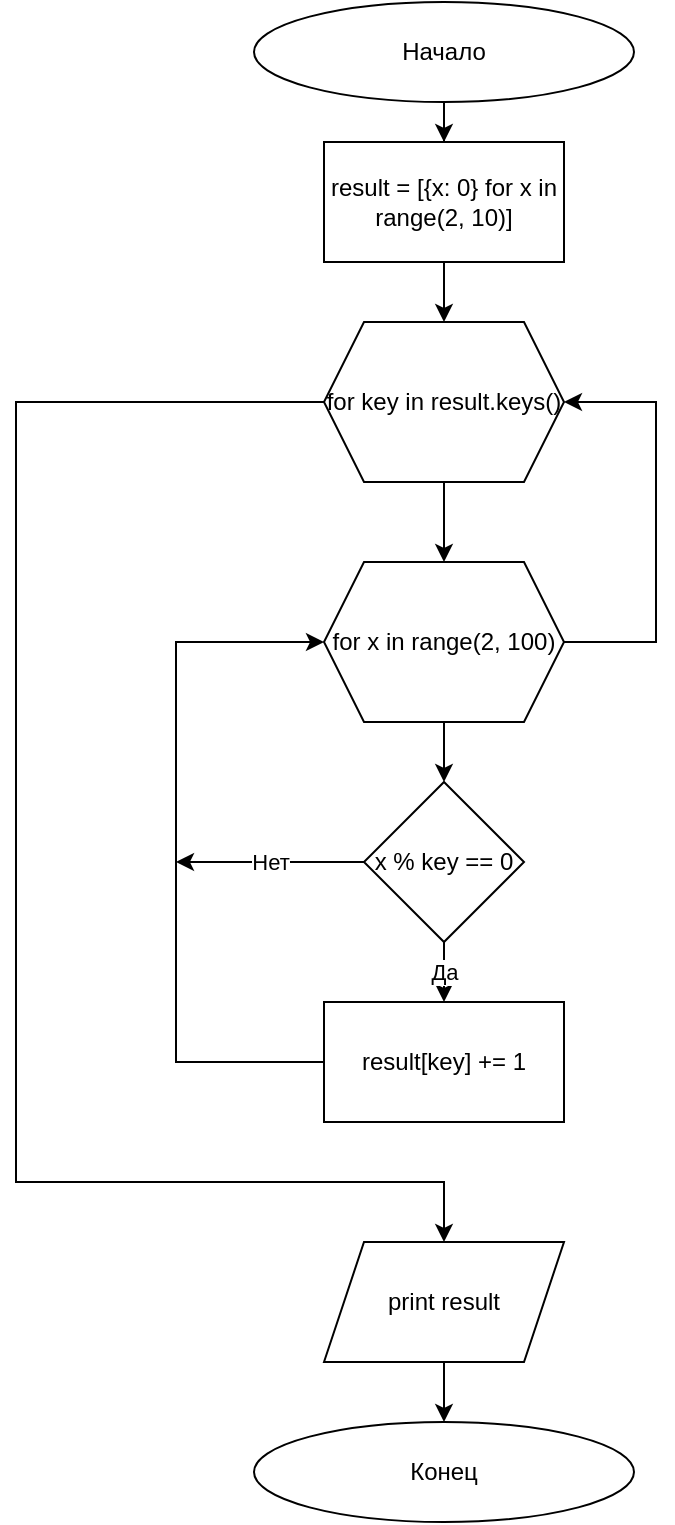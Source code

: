 <mxfile version="16.0.2" type="device" pages="5"><diagram id="C5RBs43oDa-KdzZeNtuy" name="ex1"><mxGraphModel dx="1102" dy="1025" grid="1" gridSize="10" guides="1" tooltips="1" connect="1" arrows="1" fold="1" page="1" pageScale="1" pageWidth="827" pageHeight="1169" math="0" shadow="0"><root><mxCell id="WIyWlLk6GJQsqaUBKTNV-0"/><mxCell id="WIyWlLk6GJQsqaUBKTNV-1" parent="WIyWlLk6GJQsqaUBKTNV-0"/><mxCell id="pavYTsQSzDYuwSajqgEe-10" value="" style="edgeStyle=orthogonalEdgeStyle;rounded=0;orthogonalLoop=1;jettySize=auto;html=1;" edge="1" parent="WIyWlLk6GJQsqaUBKTNV-1" source="pavYTsQSzDYuwSajqgEe-0" target="pavYTsQSzDYuwSajqgEe-9"><mxGeometry relative="1" as="geometry"/></mxCell><mxCell id="pavYTsQSzDYuwSajqgEe-0" value="Начало" style="ellipse;whiteSpace=wrap;html=1;" vertex="1" parent="WIyWlLk6GJQsqaUBKTNV-1"><mxGeometry x="319" y="70" width="190" height="50" as="geometry"/></mxCell><mxCell id="pavYTsQSzDYuwSajqgEe-12" style="edgeStyle=orthogonalEdgeStyle;rounded=0;orthogonalLoop=1;jettySize=auto;html=1;entryX=0.5;entryY=0;entryDx=0;entryDy=0;" edge="1" parent="WIyWlLk6GJQsqaUBKTNV-1" source="pavYTsQSzDYuwSajqgEe-3" target="pavYTsQSzDYuwSajqgEe-5"><mxGeometry relative="1" as="geometry"/></mxCell><mxCell id="pavYTsQSzDYuwSajqgEe-22" style="edgeStyle=orthogonalEdgeStyle;rounded=0;orthogonalLoop=1;jettySize=auto;html=1;entryX=0.5;entryY=0;entryDx=0;entryDy=0;exitX=0;exitY=0.5;exitDx=0;exitDy=0;" edge="1" parent="WIyWlLk6GJQsqaUBKTNV-1" source="pavYTsQSzDYuwSajqgEe-3" target="DQJHq9xS9UCf7ncoOkhe-0"><mxGeometry relative="1" as="geometry"><mxPoint x="414" y="770" as="targetPoint"/><Array as="points"><mxPoint x="200" y="270"/><mxPoint x="200" y="660"/><mxPoint x="414" y="660"/></Array></mxGeometry></mxCell><mxCell id="pavYTsQSzDYuwSajqgEe-3" value="for key in result.keys()" style="shape=hexagon;perimeter=hexagonPerimeter2;whiteSpace=wrap;html=1;fixedSize=1;" vertex="1" parent="WIyWlLk6GJQsqaUBKTNV-1"><mxGeometry x="354" y="230" width="120" height="80" as="geometry"/></mxCell><mxCell id="pavYTsQSzDYuwSajqgEe-16" value="" style="edgeStyle=orthogonalEdgeStyle;rounded=0;orthogonalLoop=1;jettySize=auto;html=1;" edge="1" parent="WIyWlLk6GJQsqaUBKTNV-1" source="pavYTsQSzDYuwSajqgEe-5" target="pavYTsQSzDYuwSajqgEe-13"><mxGeometry relative="1" as="geometry"/></mxCell><mxCell id="pavYTsQSzDYuwSajqgEe-24" style="edgeStyle=orthogonalEdgeStyle;rounded=0;orthogonalLoop=1;jettySize=auto;html=1;entryX=1;entryY=0.5;entryDx=0;entryDy=0;exitX=1;exitY=0.5;exitDx=0;exitDy=0;" edge="1" parent="WIyWlLk6GJQsqaUBKTNV-1" source="pavYTsQSzDYuwSajqgEe-5" target="pavYTsQSzDYuwSajqgEe-3"><mxGeometry relative="1" as="geometry"><Array as="points"><mxPoint x="520" y="390"/><mxPoint x="520" y="270"/></Array></mxGeometry></mxCell><mxCell id="pavYTsQSzDYuwSajqgEe-5" value="&lt;span&gt;for x in range(2, 100)&lt;/span&gt;" style="shape=hexagon;perimeter=hexagonPerimeter2;whiteSpace=wrap;html=1;fixedSize=1;" vertex="1" parent="WIyWlLk6GJQsqaUBKTNV-1"><mxGeometry x="354" y="350" width="120" height="80" as="geometry"/></mxCell><mxCell id="pavYTsQSzDYuwSajqgEe-11" style="edgeStyle=orthogonalEdgeStyle;rounded=0;orthogonalLoop=1;jettySize=auto;html=1;entryX=0.5;entryY=0;entryDx=0;entryDy=0;" edge="1" parent="WIyWlLk6GJQsqaUBKTNV-1" source="pavYTsQSzDYuwSajqgEe-9" target="pavYTsQSzDYuwSajqgEe-3"><mxGeometry relative="1" as="geometry"/></mxCell><mxCell id="pavYTsQSzDYuwSajqgEe-9" value="result = [{x: 0} for x in range(2, 10)]" style="whiteSpace=wrap;html=1;" vertex="1" parent="WIyWlLk6GJQsqaUBKTNV-1"><mxGeometry x="354" y="140" width="120" height="60" as="geometry"/></mxCell><mxCell id="pavYTsQSzDYuwSajqgEe-19" value="Да" style="edgeStyle=orthogonalEdgeStyle;rounded=0;orthogonalLoop=1;jettySize=auto;html=1;exitX=0.5;exitY=1;exitDx=0;exitDy=0;entryX=0.5;entryY=0;entryDx=0;entryDy=0;" edge="1" parent="WIyWlLk6GJQsqaUBKTNV-1" source="pavYTsQSzDYuwSajqgEe-13" target="pavYTsQSzDYuwSajqgEe-14"><mxGeometry relative="1" as="geometry"/></mxCell><mxCell id="pavYTsQSzDYuwSajqgEe-20" value="Нет" style="edgeStyle=orthogonalEdgeStyle;rounded=0;orthogonalLoop=1;jettySize=auto;html=1;" edge="1" parent="WIyWlLk6GJQsqaUBKTNV-1" source="pavYTsQSzDYuwSajqgEe-13"><mxGeometry relative="1" as="geometry"><mxPoint x="280" y="500" as="targetPoint"/></mxGeometry></mxCell><mxCell id="pavYTsQSzDYuwSajqgEe-13" value="x % key == 0" style="rhombus;whiteSpace=wrap;html=1;" vertex="1" parent="WIyWlLk6GJQsqaUBKTNV-1"><mxGeometry x="374" y="460" width="80" height="80" as="geometry"/></mxCell><mxCell id="pavYTsQSzDYuwSajqgEe-17" style="edgeStyle=orthogonalEdgeStyle;rounded=0;orthogonalLoop=1;jettySize=auto;html=1;entryX=0;entryY=0.5;entryDx=0;entryDy=0;" edge="1" parent="WIyWlLk6GJQsqaUBKTNV-1" source="pavYTsQSzDYuwSajqgEe-14" target="pavYTsQSzDYuwSajqgEe-5"><mxGeometry relative="1" as="geometry"><Array as="points"><mxPoint x="280" y="600"/><mxPoint x="280" y="390"/></Array></mxGeometry></mxCell><mxCell id="pavYTsQSzDYuwSajqgEe-14" value="result[key] += 1" style="whiteSpace=wrap;html=1;" vertex="1" parent="WIyWlLk6GJQsqaUBKTNV-1"><mxGeometry x="354" y="570" width="120" height="60" as="geometry"/></mxCell><mxCell id="DQJHq9xS9UCf7ncoOkhe-2" style="edgeStyle=orthogonalEdgeStyle;rounded=0;orthogonalLoop=1;jettySize=auto;html=1;entryX=0.5;entryY=0;entryDx=0;entryDy=0;" edge="1" parent="WIyWlLk6GJQsqaUBKTNV-1" source="DQJHq9xS9UCf7ncoOkhe-0" target="DQJHq9xS9UCf7ncoOkhe-1"><mxGeometry relative="1" as="geometry"/></mxCell><mxCell id="DQJHq9xS9UCf7ncoOkhe-0" value="print result" style="shape=parallelogram;perimeter=parallelogramPerimeter;whiteSpace=wrap;html=1;fixedSize=1;" vertex="1" parent="WIyWlLk6GJQsqaUBKTNV-1"><mxGeometry x="354" y="690" width="120" height="60" as="geometry"/></mxCell><mxCell id="DQJHq9xS9UCf7ncoOkhe-1" value="Конец" style="ellipse;whiteSpace=wrap;html=1;" vertex="1" parent="WIyWlLk6GJQsqaUBKTNV-1"><mxGeometry x="319" y="780" width="190" height="50" as="geometry"/></mxCell></root></mxGraphModel></diagram><diagram id="4p24znp3E9xrqsS83ZW6" name="ex2"><mxGraphModel dx="1102" dy="1025" grid="1" gridSize="10" guides="1" tooltips="1" connect="1" arrows="1" fold="1" page="1" pageScale="1" pageWidth="827" pageHeight="1169" math="0" shadow="0"><root><mxCell id="m8YMi98_JO2nMlbqYH8u-0"/><mxCell id="m8YMi98_JO2nMlbqYH8u-1" parent="m8YMi98_JO2nMlbqYH8u-0"/><mxCell id="-2kkboI6xtbyIbjSa5VP-2" style="edgeStyle=orthogonalEdgeStyle;rounded=0;orthogonalLoop=1;jettySize=auto;html=1;" edge="1" parent="m8YMi98_JO2nMlbqYH8u-1" source="-2kkboI6xtbyIbjSa5VP-0" target="-2kkboI6xtbyIbjSa5VP-1"><mxGeometry relative="1" as="geometry"/></mxCell><mxCell id="-2kkboI6xtbyIbjSa5VP-0" value="Начало" style="ellipse;whiteSpace=wrap;html=1;" vertex="1" parent="m8YMi98_JO2nMlbqYH8u-1"><mxGeometry x="319" y="70" width="190" height="50" as="geometry"/></mxCell><mxCell id="-2kkboI6xtbyIbjSa5VP-4" value="" style="edgeStyle=orthogonalEdgeStyle;rounded=0;orthogonalLoop=1;jettySize=auto;html=1;" edge="1" parent="m8YMi98_JO2nMlbqYH8u-1" source="-2kkboI6xtbyIbjSa5VP-1" target="-2kkboI6xtbyIbjSa5VP-3"><mxGeometry relative="1" as="geometry"/></mxCell><mxCell id="-2kkboI6xtbyIbjSa5VP-1" value="arr1 = [randint(1, 100) for _ in range(20)]" style="rounded=0;whiteSpace=wrap;html=1;" vertex="1" parent="m8YMi98_JO2nMlbqYH8u-1"><mxGeometry x="354" y="150" width="120" height="60" as="geometry"/></mxCell><mxCell id="-2kkboI6xtbyIbjSa5VP-6" value="" style="edgeStyle=orthogonalEdgeStyle;rounded=0;orthogonalLoop=1;jettySize=auto;html=1;" edge="1" parent="m8YMi98_JO2nMlbqYH8u-1" source="-2kkboI6xtbyIbjSa5VP-3" target="-2kkboI6xtbyIbjSa5VP-5"><mxGeometry relative="1" as="geometry"/></mxCell><mxCell id="-2kkboI6xtbyIbjSa5VP-3" value="arr2 = [i for i in range(len(arr1)) if arr1[i] % 2 == 0]" style="rounded=0;whiteSpace=wrap;html=1;" vertex="1" parent="m8YMi98_JO2nMlbqYH8u-1"><mxGeometry x="354" y="240" width="120" height="60" as="geometry"/></mxCell><mxCell id="-2kkboI6xtbyIbjSa5VP-8" style="edgeStyle=orthogonalEdgeStyle;rounded=0;orthogonalLoop=1;jettySize=auto;html=1;entryX=0.5;entryY=0;entryDx=0;entryDy=0;" edge="1" parent="m8YMi98_JO2nMlbqYH8u-1" source="-2kkboI6xtbyIbjSa5VP-5" target="-2kkboI6xtbyIbjSa5VP-7"><mxGeometry relative="1" as="geometry"/></mxCell><mxCell id="-2kkboI6xtbyIbjSa5VP-5" value="print(arr2)" style="shape=parallelogram;perimeter=parallelogramPerimeter;whiteSpace=wrap;html=1;fixedSize=1;rounded=0;" vertex="1" parent="m8YMi98_JO2nMlbqYH8u-1"><mxGeometry x="354" y="330" width="120" height="60" as="geometry"/></mxCell><mxCell id="-2kkboI6xtbyIbjSa5VP-7" value="Конец" style="ellipse;whiteSpace=wrap;html=1;" vertex="1" parent="m8YMi98_JO2nMlbqYH8u-1"><mxGeometry x="319" y="420" width="190" height="50" as="geometry"/></mxCell></root></mxGraphModel></diagram><diagram id="NCq0rsKLec7sR8Gpsrra" name="ex3"><mxGraphModel dx="1102" dy="1025" grid="1" gridSize="10" guides="1" tooltips="1" connect="1" arrows="1" fold="1" page="1" pageScale="1" pageWidth="827" pageHeight="1169" math="0" shadow="0"><root><mxCell id="XKIoz787G3zN3XigWRXr-0"/><mxCell id="XKIoz787G3zN3XigWRXr-1" parent="XKIoz787G3zN3XigWRXr-0"/><mxCell id="6GOBHE4asXn5GNWjeZU1-1" value="" style="edgeStyle=orthogonalEdgeStyle;rounded=0;orthogonalLoop=1;jettySize=auto;html=1;" edge="1" parent="XKIoz787G3zN3XigWRXr-1" source="XKIoz787G3zN3XigWRXr-2" target="6GOBHE4asXn5GNWjeZU1-0"><mxGeometry relative="1" as="geometry"/></mxCell><mxCell id="XKIoz787G3zN3XigWRXr-2" value="Начало" style="ellipse;whiteSpace=wrap;html=1;" vertex="1" parent="XKIoz787G3zN3XigWRXr-1"><mxGeometry x="319" y="40" width="190" height="50" as="geometry"/></mxCell><mxCell id="6GOBHE4asXn5GNWjeZU1-3" style="edgeStyle=orthogonalEdgeStyle;rounded=0;orthogonalLoop=1;jettySize=auto;html=1;entryX=0.5;entryY=0;entryDx=0;entryDy=0;" edge="1" parent="XKIoz787G3zN3XigWRXr-1" source="6GOBHE4asXn5GNWjeZU1-0" target="6GOBHE4asXn5GNWjeZU1-2"><mxGeometry relative="1" as="geometry"/></mxCell><mxCell id="6GOBHE4asXn5GNWjeZU1-0" value="arr = [randint(1, 20) for _ in range(10)]" style="rounded=0;whiteSpace=wrap;html=1;" vertex="1" parent="XKIoz787G3zN3XigWRXr-1"><mxGeometry x="354" y="120" width="120" height="60" as="geometry"/></mxCell><mxCell id="6GOBHE4asXn5GNWjeZU1-6" style="edgeStyle=orthogonalEdgeStyle;rounded=0;orthogonalLoop=1;jettySize=auto;html=1;entryX=0.5;entryY=0;entryDx=0;entryDy=0;" edge="1" parent="XKIoz787G3zN3XigWRXr-1" source="6GOBHE4asXn5GNWjeZU1-2" target="6GOBHE4asXn5GNWjeZU1-7"><mxGeometry relative="1" as="geometry"><mxPoint x="414" y="310" as="targetPoint"/></mxGeometry></mxCell><mxCell id="6GOBHE4asXn5GNWjeZU1-2" value="print(arr)" style="shape=parallelogram;perimeter=parallelogramPerimeter;whiteSpace=wrap;html=1;fixedSize=1;" vertex="1" parent="XKIoz787G3zN3XigWRXr-1"><mxGeometry x="354" y="210" width="120" height="60" as="geometry"/></mxCell><mxCell id="6GOBHE4asXn5GNWjeZU1-9" value="" style="edgeStyle=orthogonalEdgeStyle;rounded=0;orthogonalLoop=1;jettySize=auto;html=1;" edge="1" parent="XKIoz787G3zN3XigWRXr-1" source="6GOBHE4asXn5GNWjeZU1-7" target="6GOBHE4asXn5GNWjeZU1-8"><mxGeometry relative="1" as="geometry"/></mxCell><mxCell id="6GOBHE4asXn5GNWjeZU1-7" value="min = 9999&lt;br&gt;max = 0" style="rounded=0;whiteSpace=wrap;html=1;" vertex="1" parent="XKIoz787G3zN3XigWRXr-1"><mxGeometry x="354" y="300" width="120" height="60" as="geometry"/></mxCell><mxCell id="6GOBHE4asXn5GNWjeZU1-13" value="" style="edgeStyle=orthogonalEdgeStyle;rounded=0;orthogonalLoop=1;jettySize=auto;html=1;" edge="1" parent="XKIoz787G3zN3XigWRXr-1" source="6GOBHE4asXn5GNWjeZU1-8" target="6GOBHE4asXn5GNWjeZU1-12"><mxGeometry relative="1" as="geometry"/></mxCell><mxCell id="6GOBHE4asXn5GNWjeZU1-24" value="" style="edgeStyle=orthogonalEdgeStyle;rounded=0;orthogonalLoop=1;jettySize=auto;html=1;" edge="1" parent="XKIoz787G3zN3XigWRXr-1" source="6GOBHE4asXn5GNWjeZU1-8" target="6GOBHE4asXn5GNWjeZU1-23"><mxGeometry relative="1" as="geometry"><Array as="points"><mxPoint x="600" y="430"/><mxPoint x="600" y="760"/><mxPoint x="414" y="760"/></Array></mxGeometry></mxCell><mxCell id="6GOBHE4asXn5GNWjeZU1-8" value="for i, x in enumerate(arr)" style="shape=hexagon;perimeter=hexagonPerimeter2;whiteSpace=wrap;html=1;fixedSize=1;rounded=0;" vertex="1" parent="XKIoz787G3zN3XigWRXr-1"><mxGeometry x="354" y="390" width="120" height="80" as="geometry"/></mxCell><mxCell id="6GOBHE4asXn5GNWjeZU1-15" value="Да" style="edgeStyle=orthogonalEdgeStyle;rounded=0;orthogonalLoop=1;jettySize=auto;html=1;" edge="1" parent="XKIoz787G3zN3XigWRXr-1" source="6GOBHE4asXn5GNWjeZU1-12" target="6GOBHE4asXn5GNWjeZU1-14"><mxGeometry relative="1" as="geometry"/></mxCell><mxCell id="6GOBHE4asXn5GNWjeZU1-19" value="Нет" style="edgeStyle=orthogonalEdgeStyle;rounded=0;orthogonalLoop=1;jettySize=auto;html=1;entryX=1;entryY=0.5;entryDx=0;entryDy=0;" edge="1" parent="XKIoz787G3zN3XigWRXr-1" source="6GOBHE4asXn5GNWjeZU1-12" target="6GOBHE4asXn5GNWjeZU1-17"><mxGeometry relative="1" as="geometry"/></mxCell><mxCell id="6GOBHE4asXn5GNWjeZU1-12" value="x &amp;lt; min" style="rhombus;whiteSpace=wrap;html=1;rounded=0;" vertex="1" parent="XKIoz787G3zN3XigWRXr-1"><mxGeometry x="374" y="500" width="80" height="80" as="geometry"/></mxCell><mxCell id="6GOBHE4asXn5GNWjeZU1-20" style="edgeStyle=orthogonalEdgeStyle;rounded=0;orthogonalLoop=1;jettySize=auto;html=1;entryX=0;entryY=0.5;entryDx=0;entryDy=0;" edge="1" parent="XKIoz787G3zN3XigWRXr-1" source="6GOBHE4asXn5GNWjeZU1-14" target="6GOBHE4asXn5GNWjeZU1-8"><mxGeometry relative="1" as="geometry"><Array as="points"><mxPoint x="414" y="720"/><mxPoint x="160" y="720"/><mxPoint x="160" y="430"/></Array></mxGeometry></mxCell><mxCell id="6GOBHE4asXn5GNWjeZU1-14" value="min = x&lt;br&gt;min_i = i" style="whiteSpace=wrap;html=1;rounded=0;" vertex="1" parent="XKIoz787G3zN3XigWRXr-1"><mxGeometry x="354" y="610" width="120" height="60" as="geometry"/></mxCell><mxCell id="6GOBHE4asXn5GNWjeZU1-16" value="Да" style="edgeStyle=orthogonalEdgeStyle;rounded=0;orthogonalLoop=1;jettySize=auto;html=1;" edge="1" parent="XKIoz787G3zN3XigWRXr-1" source="6GOBHE4asXn5GNWjeZU1-17" target="6GOBHE4asXn5GNWjeZU1-18"><mxGeometry relative="1" as="geometry"/></mxCell><mxCell id="6GOBHE4asXn5GNWjeZU1-21" value="Нет" style="edgeStyle=orthogonalEdgeStyle;rounded=0;orthogonalLoop=1;jettySize=auto;html=1;" edge="1" parent="XKIoz787G3zN3XigWRXr-1" source="6GOBHE4asXn5GNWjeZU1-17"><mxGeometry relative="1" as="geometry"><mxPoint x="160" y="540" as="targetPoint"/></mxGeometry></mxCell><mxCell id="6GOBHE4asXn5GNWjeZU1-17" value="x &amp;gt; max" style="rhombus;whiteSpace=wrap;html=1;rounded=0;" vertex="1" parent="XKIoz787G3zN3XigWRXr-1"><mxGeometry x="240" y="500" width="80" height="80" as="geometry"/></mxCell><mxCell id="6GOBHE4asXn5GNWjeZU1-22" style="edgeStyle=orthogonalEdgeStyle;rounded=0;orthogonalLoop=1;jettySize=auto;html=1;" edge="1" parent="XKIoz787G3zN3XigWRXr-1" source="6GOBHE4asXn5GNWjeZU1-18"><mxGeometry relative="1" as="geometry"><mxPoint x="160" y="640" as="targetPoint"/></mxGeometry></mxCell><mxCell id="6GOBHE4asXn5GNWjeZU1-18" value="max = x&lt;br&gt;max_i = i" style="whiteSpace=wrap;html=1;rounded=0;" vertex="1" parent="XKIoz787G3zN3XigWRXr-1"><mxGeometry x="220" y="610" width="120" height="60" as="geometry"/></mxCell><mxCell id="6GOBHE4asXn5GNWjeZU1-26" style="edgeStyle=orthogonalEdgeStyle;rounded=0;orthogonalLoop=1;jettySize=auto;html=1;" edge="1" parent="XKIoz787G3zN3XigWRXr-1" source="6GOBHE4asXn5GNWjeZU1-23" target="6GOBHE4asXn5GNWjeZU1-25"><mxGeometry relative="1" as="geometry"/></mxCell><mxCell id="6GOBHE4asXn5GNWjeZU1-23" value="print(arr)" style="shape=parallelogram;perimeter=parallelogramPerimeter;whiteSpace=wrap;html=1;fixedSize=1;rounded=0;" vertex="1" parent="XKIoz787G3zN3XigWRXr-1"><mxGeometry x="354" y="800" width="120" height="60" as="geometry"/></mxCell><mxCell id="6GOBHE4asXn5GNWjeZU1-25" value="Конец" style="ellipse;whiteSpace=wrap;html=1;" vertex="1" parent="XKIoz787G3zN3XigWRXr-1"><mxGeometry x="319" y="920" width="190" height="50" as="geometry"/></mxCell></root></mxGraphModel></diagram><diagram id="h2A79p7WnvDtmi19fOCz" name="ex4"><mxGraphModel dx="1102" dy="1025" grid="1" gridSize="10" guides="1" tooltips="1" connect="1" arrows="1" fold="1" page="1" pageScale="1" pageWidth="827" pageHeight="1169" math="0" shadow="0"><root><mxCell id="XBwiPbEpKaRuLxv5RL7u-0"/><mxCell id="XBwiPbEpKaRuLxv5RL7u-1" parent="XBwiPbEpKaRuLxv5RL7u-0"/><mxCell id="XBwiPbEpKaRuLxv5RL7u-4" value="" style="edgeStyle=orthogonalEdgeStyle;rounded=0;orthogonalLoop=1;jettySize=auto;html=1;entryX=0.5;entryY=0;entryDx=0;entryDy=0;" edge="1" parent="XBwiPbEpKaRuLxv5RL7u-1" source="XBwiPbEpKaRuLxv5RL7u-2" target="PLUoFt_x_KYqSnFaYwuN-0"><mxGeometry relative="1" as="geometry"><mxPoint x="414" y="175" as="targetPoint"/></mxGeometry></mxCell><mxCell id="XBwiPbEpKaRuLxv5RL7u-2" value="Начало" style="ellipse;whiteSpace=wrap;html=1;" vertex="1" parent="XBwiPbEpKaRuLxv5RL7u-1"><mxGeometry x="319" y="50" width="190" height="50" as="geometry"/></mxCell><mxCell id="PLUoFt_x_KYqSnFaYwuN-2" value="" style="edgeStyle=orthogonalEdgeStyle;rounded=0;orthogonalLoop=1;jettySize=auto;html=1;" edge="1" parent="XBwiPbEpKaRuLxv5RL7u-1" source="PLUoFt_x_KYqSnFaYwuN-0" target="PLUoFt_x_KYqSnFaYwuN-1"><mxGeometry relative="1" as="geometry"/></mxCell><mxCell id="PLUoFt_x_KYqSnFaYwuN-0" value="arr = [randint(1, 10) for _ in range(20)]" style="rounded=0;whiteSpace=wrap;html=1;" vertex="1" parent="XBwiPbEpKaRuLxv5RL7u-1"><mxGeometry x="354" y="130" width="120" height="60" as="geometry"/></mxCell><mxCell id="PLUoFt_x_KYqSnFaYwuN-4" value="" style="edgeStyle=orthogonalEdgeStyle;rounded=0;orthogonalLoop=1;jettySize=auto;html=1;" edge="1" parent="XBwiPbEpKaRuLxv5RL7u-1" source="PLUoFt_x_KYqSnFaYwuN-1" target="PLUoFt_x_KYqSnFaYwuN-3"><mxGeometry relative="1" as="geometry"/></mxCell><mxCell id="PLUoFt_x_KYqSnFaYwuN-1" value="result = &lt;br&gt;{x: 0 for x in set(arr)}" style="whiteSpace=wrap;html=1;rounded=0;" vertex="1" parent="XBwiPbEpKaRuLxv5RL7u-1"><mxGeometry x="354" y="220" width="120" height="60" as="geometry"/></mxCell><mxCell id="PLUoFt_x_KYqSnFaYwuN-6" value="" style="edgeStyle=orthogonalEdgeStyle;rounded=0;orthogonalLoop=1;jettySize=auto;html=1;" edge="1" parent="XBwiPbEpKaRuLxv5RL7u-1" source="PLUoFt_x_KYqSnFaYwuN-3" target="PLUoFt_x_KYqSnFaYwuN-5"><mxGeometry relative="1" as="geometry"/></mxCell><mxCell id="PLUoFt_x_KYqSnFaYwuN-10" style="edgeStyle=orthogonalEdgeStyle;rounded=0;orthogonalLoop=1;jettySize=auto;html=1;entryX=0.5;entryY=0;entryDx=0;entryDy=0;" edge="1" parent="XBwiPbEpKaRuLxv5RL7u-1" source="PLUoFt_x_KYqSnFaYwuN-3" target="PLUoFt_x_KYqSnFaYwuN-9"><mxGeometry relative="1" as="geometry"><Array as="points"><mxPoint x="520" y="350"/><mxPoint x="520" y="510"/><mxPoint x="414" y="510"/></Array></mxGeometry></mxCell><mxCell id="PLUoFt_x_KYqSnFaYwuN-3" value="for x in arr" style="shape=hexagon;perimeter=hexagonPerimeter2;whiteSpace=wrap;html=1;fixedSize=1;rounded=0;" vertex="1" parent="XBwiPbEpKaRuLxv5RL7u-1"><mxGeometry x="354" y="310" width="120" height="80" as="geometry"/></mxCell><mxCell id="PLUoFt_x_KYqSnFaYwuN-7" style="edgeStyle=orthogonalEdgeStyle;rounded=0;orthogonalLoop=1;jettySize=auto;html=1;entryX=0;entryY=0.5;entryDx=0;entryDy=0;" edge="1" parent="XBwiPbEpKaRuLxv5RL7u-1" source="PLUoFt_x_KYqSnFaYwuN-5" target="PLUoFt_x_KYqSnFaYwuN-3"><mxGeometry relative="1" as="geometry"><Array as="points"><mxPoint x="310" y="450"/><mxPoint x="310" y="350"/></Array></mxGeometry></mxCell><mxCell id="PLUoFt_x_KYqSnFaYwuN-5" value="result[x] += 1" style="whiteSpace=wrap;html=1;rounded=0;" vertex="1" parent="XBwiPbEpKaRuLxv5RL7u-1"><mxGeometry x="354" y="420" width="120" height="60" as="geometry"/></mxCell><mxCell id="PLUoFt_x_KYqSnFaYwuN-12" value="" style="edgeStyle=orthogonalEdgeStyle;rounded=0;orthogonalLoop=1;jettySize=auto;html=1;" edge="1" parent="XBwiPbEpKaRuLxv5RL7u-1" source="PLUoFt_x_KYqSnFaYwuN-9" target="PLUoFt_x_KYqSnFaYwuN-11"><mxGeometry relative="1" as="geometry"/></mxCell><mxCell id="PLUoFt_x_KYqSnFaYwuN-18" value="" style="edgeStyle=orthogonalEdgeStyle;rounded=0;orthogonalLoop=1;jettySize=auto;html=1;" edge="1" parent="XBwiPbEpKaRuLxv5RL7u-1" source="PLUoFt_x_KYqSnFaYwuN-9" target="PLUoFt_x_KYqSnFaYwuN-17"><mxGeometry relative="1" as="geometry"><Array as="points"><mxPoint x="540" y="570"/><mxPoint x="540" y="870"/></Array></mxGeometry></mxCell><mxCell id="PLUoFt_x_KYqSnFaYwuN-9" value="for key, value in result.items()" style="shape=hexagon;perimeter=hexagonPerimeter2;whiteSpace=wrap;html=1;fixedSize=1;rounded=0;" vertex="1" parent="XBwiPbEpKaRuLxv5RL7u-1"><mxGeometry x="354" y="530" width="120" height="80" as="geometry"/></mxCell><mxCell id="PLUoFt_x_KYqSnFaYwuN-14" value="Да" style="edgeStyle=orthogonalEdgeStyle;rounded=0;orthogonalLoop=1;jettySize=auto;html=1;" edge="1" parent="XBwiPbEpKaRuLxv5RL7u-1" source="PLUoFt_x_KYqSnFaYwuN-11" target="PLUoFt_x_KYqSnFaYwuN-13"><mxGeometry relative="1" as="geometry"/></mxCell><mxCell id="PLUoFt_x_KYqSnFaYwuN-16" value="Нет" style="edgeStyle=orthogonalEdgeStyle;rounded=0;orthogonalLoop=1;jettySize=auto;html=1;" edge="1" parent="XBwiPbEpKaRuLxv5RL7u-1" source="PLUoFt_x_KYqSnFaYwuN-11"><mxGeometry relative="1" as="geometry"><mxPoint x="310" y="670" as="targetPoint"/></mxGeometry></mxCell><mxCell id="PLUoFt_x_KYqSnFaYwuN-11" value="value &amp;gt; max" style="rhombus;whiteSpace=wrap;html=1;rounded=0;" vertex="1" parent="XBwiPbEpKaRuLxv5RL7u-1"><mxGeometry x="374" y="630" width="80" height="80" as="geometry"/></mxCell><mxCell id="PLUoFt_x_KYqSnFaYwuN-15" style="edgeStyle=orthogonalEdgeStyle;rounded=0;orthogonalLoop=1;jettySize=auto;html=1;entryX=0;entryY=0.5;entryDx=0;entryDy=0;exitX=0;exitY=0.5;exitDx=0;exitDy=0;" edge="1" parent="XBwiPbEpKaRuLxv5RL7u-1" source="PLUoFt_x_KYqSnFaYwuN-13" target="PLUoFt_x_KYqSnFaYwuN-9"><mxGeometry relative="1" as="geometry"><Array as="points"><mxPoint x="310" y="780"/><mxPoint x="310" y="570"/></Array></mxGeometry></mxCell><mxCell id="PLUoFt_x_KYqSnFaYwuN-13" value="max_i, max =&lt;br&gt;key, value" style="whiteSpace=wrap;html=1;rounded=0;" vertex="1" parent="XBwiPbEpKaRuLxv5RL7u-1"><mxGeometry x="354" y="750" width="120" height="60" as="geometry"/></mxCell><mxCell id="PLUoFt_x_KYqSnFaYwuN-20" style="edgeStyle=orthogonalEdgeStyle;rounded=0;orthogonalLoop=1;jettySize=auto;html=1;entryX=0.5;entryY=0;entryDx=0;entryDy=0;" edge="1" parent="XBwiPbEpKaRuLxv5RL7u-1" source="PLUoFt_x_KYqSnFaYwuN-17" target="PLUoFt_x_KYqSnFaYwuN-19"><mxGeometry relative="1" as="geometry"/></mxCell><mxCell id="PLUoFt_x_KYqSnFaYwuN-17" value="print(result)&lt;br&gt;print(max)" style="shape=parallelogram;perimeter=parallelogramPerimeter;whiteSpace=wrap;html=1;fixedSize=1;rounded=0;" vertex="1" parent="XBwiPbEpKaRuLxv5RL7u-1"><mxGeometry x="354" y="840" width="120" height="60" as="geometry"/></mxCell><mxCell id="PLUoFt_x_KYqSnFaYwuN-19" value="Конец" style="ellipse;whiteSpace=wrap;html=1;" vertex="1" parent="XBwiPbEpKaRuLxv5RL7u-1"><mxGeometry x="319" y="950" width="190" height="50" as="geometry"/></mxCell></root></mxGraphModel></diagram><diagram id="3ahsspX9ddlJELXByvs4" name="ex8"><mxGraphModel dx="1102" dy="1025" grid="1" gridSize="10" guides="1" tooltips="1" connect="1" arrows="1" fold="1" page="1" pageScale="1" pageWidth="827" pageHeight="1169" math="0" shadow="0"><root><mxCell id="zOdnqYj0PoTBjXFQhSOI-0"/><mxCell id="zOdnqYj0PoTBjXFQhSOI-1" parent="zOdnqYj0PoTBjXFQhSOI-0"/><mxCell id="zOdnqYj0PoTBjXFQhSOI-4" value="" style="edgeStyle=orthogonalEdgeStyle;rounded=0;orthogonalLoop=1;jettySize=auto;html=1;" edge="1" parent="zOdnqYj0PoTBjXFQhSOI-1" source="zOdnqYj0PoTBjXFQhSOI-2" target="zOdnqYj0PoTBjXFQhSOI-3"><mxGeometry relative="1" as="geometry"/></mxCell><mxCell id="zOdnqYj0PoTBjXFQhSOI-2" value="Начало" style="ellipse;whiteSpace=wrap;html=1;" vertex="1" parent="zOdnqYj0PoTBjXFQhSOI-1"><mxGeometry x="319" y="60" width="190" height="50" as="geometry"/></mxCell><mxCell id="zOdnqYj0PoTBjXFQhSOI-6" value="" style="edgeStyle=orthogonalEdgeStyle;rounded=0;orthogonalLoop=1;jettySize=auto;html=1;" edge="1" parent="zOdnqYj0PoTBjXFQhSOI-1" source="zOdnqYj0PoTBjXFQhSOI-3" target="zOdnqYj0PoTBjXFQhSOI-5"><mxGeometry relative="1" as="geometry"/></mxCell><mxCell id="zOdnqYj0PoTBjXFQhSOI-3" value="matrix = []&lt;br&gt;hor_len = 4&lt;br&gt;ver_len = 4" style="whiteSpace=wrap;html=1;" vertex="1" parent="zOdnqYj0PoTBjXFQhSOI-1"><mxGeometry x="354" y="130" width="120" height="60" as="geometry"/></mxCell><mxCell id="zOdnqYj0PoTBjXFQhSOI-8" value="" style="edgeStyle=orthogonalEdgeStyle;rounded=0;orthogonalLoop=1;jettySize=auto;html=1;" edge="1" parent="zOdnqYj0PoTBjXFQhSOI-1" source="zOdnqYj0PoTBjXFQhSOI-5" target="zOdnqYj0PoTBjXFQhSOI-7"><mxGeometry relative="1" as="geometry"/></mxCell><mxCell id="zOdnqYj0PoTBjXFQhSOI-14" value="" style="edgeStyle=orthogonalEdgeStyle;rounded=0;orthogonalLoop=1;jettySize=auto;html=1;" edge="1" parent="zOdnqYj0PoTBjXFQhSOI-1" source="zOdnqYj0PoTBjXFQhSOI-5" target="zOdnqYj0PoTBjXFQhSOI-13"><mxGeometry relative="1" as="geometry"><Array as="points"><mxPoint x="550" y="260"/><mxPoint x="550" y="510"/><mxPoint x="420" y="510"/></Array></mxGeometry></mxCell><mxCell id="zOdnqYj0PoTBjXFQhSOI-5" value="for _ in range(ver_len)" style="shape=hexagon;perimeter=hexagonPerimeter2;whiteSpace=wrap;html=1;fixedSize=1;" vertex="1" parent="zOdnqYj0PoTBjXFQhSOI-1"><mxGeometry x="354" y="220" width="120" height="80" as="geometry"/></mxCell><mxCell id="zOdnqYj0PoTBjXFQhSOI-10" value="" style="edgeStyle=orthogonalEdgeStyle;rounded=0;orthogonalLoop=1;jettySize=auto;html=1;" edge="1" parent="zOdnqYj0PoTBjXFQhSOI-1" source="zOdnqYj0PoTBjXFQhSOI-7" target="zOdnqYj0PoTBjXFQhSOI-9"><mxGeometry relative="1" as="geometry"/></mxCell><mxCell id="zOdnqYj0PoTBjXFQhSOI-7" value="line = [input() for x in range(hor_len)]" style="whiteSpace=wrap;html=1;" vertex="1" parent="zOdnqYj0PoTBjXFQhSOI-1"><mxGeometry x="354" y="330" width="120" height="60" as="geometry"/></mxCell><mxCell id="zOdnqYj0PoTBjXFQhSOI-12" style="edgeStyle=orthogonalEdgeStyle;rounded=0;orthogonalLoop=1;jettySize=auto;html=1;entryX=0;entryY=0.5;entryDx=0;entryDy=0;" edge="1" parent="zOdnqYj0PoTBjXFQhSOI-1" source="zOdnqYj0PoTBjXFQhSOI-9" target="zOdnqYj0PoTBjXFQhSOI-5"><mxGeometry relative="1" as="geometry"><Array as="points"><mxPoint x="280" y="450"/><mxPoint x="280" y="260"/></Array></mxGeometry></mxCell><mxCell id="zOdnqYj0PoTBjXFQhSOI-9" value="matrix_append(line)" style="whiteSpace=wrap;html=1;" vertex="1" parent="zOdnqYj0PoTBjXFQhSOI-1"><mxGeometry x="354" y="420" width="120" height="60" as="geometry"/></mxCell><mxCell id="zOdnqYj0PoTBjXFQhSOI-16" value="" style="edgeStyle=orthogonalEdgeStyle;rounded=0;orthogonalLoop=1;jettySize=auto;html=1;" edge="1" parent="zOdnqYj0PoTBjXFQhSOI-1" source="zOdnqYj0PoTBjXFQhSOI-13" target="zOdnqYj0PoTBjXFQhSOI-15"><mxGeometry relative="1" as="geometry"/></mxCell><mxCell id="zOdnqYj0PoTBjXFQhSOI-13" value="last_line = []" style="whiteSpace=wrap;html=1;" vertex="1" parent="zOdnqYj0PoTBjXFQhSOI-1"><mxGeometry x="360" y="540" width="120" height="60" as="geometry"/></mxCell><mxCell id="zOdnqYj0PoTBjXFQhSOI-18" value="" style="edgeStyle=orthogonalEdgeStyle;rounded=0;orthogonalLoop=1;jettySize=auto;html=1;" edge="1" parent="zOdnqYj0PoTBjXFQhSOI-1" source="zOdnqYj0PoTBjXFQhSOI-15" target="zOdnqYj0PoTBjXFQhSOI-17"><mxGeometry relative="1" as="geometry"/></mxCell><mxCell id="zOdnqYj0PoTBjXFQhSOI-15" value="for col in range(ver_len)" style="shape=hexagon;perimeter=hexagonPerimeter2;whiteSpace=wrap;html=1;fixedSize=1;" vertex="1" parent="zOdnqYj0PoTBjXFQhSOI-1"><mxGeometry x="360" y="630" width="120" height="80" as="geometry"/></mxCell><mxCell id="zOdnqYj0PoTBjXFQhSOI-20" value="" style="edgeStyle=orthogonalEdgeStyle;rounded=0;orthogonalLoop=1;jettySize=auto;html=1;" edge="1" parent="zOdnqYj0PoTBjXFQhSOI-1" source="zOdnqYj0PoTBjXFQhSOI-17" target="zOdnqYj0PoTBjXFQhSOI-19"><mxGeometry relative="1" as="geometry"/></mxCell><mxCell id="zOdnqYj0PoTBjXFQhSOI-17" value="ver_line = &lt;br&gt;[matrix[i][col] &lt;br&gt;for i in range(hor_len)]" style="whiteSpace=wrap;html=1;" vertex="1" parent="zOdnqYj0PoTBjXFQhSOI-1"><mxGeometry x="360" y="740" width="120" height="60" as="geometry"/></mxCell><mxCell id="zOdnqYj0PoTBjXFQhSOI-22" value="" style="edgeStyle=orthogonalEdgeStyle;rounded=0;orthogonalLoop=1;jettySize=auto;html=1;" edge="1" parent="zOdnqYj0PoTBjXFQhSOI-1" source="zOdnqYj0PoTBjXFQhSOI-19" target="zOdnqYj0PoTBjXFQhSOI-21"><mxGeometry relative="1" as="geometry"/></mxCell><mxCell id="zOdnqYj0PoTBjXFQhSOI-19" value="sum = 0" style="whiteSpace=wrap;html=1;" vertex="1" parent="zOdnqYj0PoTBjXFQhSOI-1"><mxGeometry x="360" y="830" width="120" height="60" as="geometry"/></mxCell><mxCell id="zOdnqYj0PoTBjXFQhSOI-24" value="" style="edgeStyle=orthogonalEdgeStyle;rounded=0;orthogonalLoop=1;jettySize=auto;html=1;" edge="1" parent="zOdnqYj0PoTBjXFQhSOI-1" source="zOdnqYj0PoTBjXFQhSOI-21" target="zOdnqYj0PoTBjXFQhSOI-23"><mxGeometry relative="1" as="geometry"/></mxCell><mxCell id="zOdnqYj0PoTBjXFQhSOI-27" value="" style="edgeStyle=orthogonalEdgeStyle;rounded=0;orthogonalLoop=1;jettySize=auto;html=1;" edge="1" parent="zOdnqYj0PoTBjXFQhSOI-1" source="zOdnqYj0PoTBjXFQhSOI-21" target="zOdnqYj0PoTBjXFQhSOI-26"><mxGeometry relative="1" as="geometry"><Array as="points"><mxPoint x="540" y="960"/><mxPoint x="540" y="1100"/><mxPoint x="420" y="1100"/></Array></mxGeometry></mxCell><mxCell id="zOdnqYj0PoTBjXFQhSOI-21" value="for x in ver_line" style="shape=hexagon;perimeter=hexagonPerimeter2;whiteSpace=wrap;html=1;fixedSize=1;" vertex="1" parent="zOdnqYj0PoTBjXFQhSOI-1"><mxGeometry x="360" y="920" width="120" height="80" as="geometry"/></mxCell><mxCell id="zOdnqYj0PoTBjXFQhSOI-25" style="edgeStyle=orthogonalEdgeStyle;rounded=0;orthogonalLoop=1;jettySize=auto;html=1;entryX=0;entryY=0.5;entryDx=0;entryDy=0;" edge="1" parent="zOdnqYj0PoTBjXFQhSOI-1" source="zOdnqYj0PoTBjXFQhSOI-23" target="zOdnqYj0PoTBjXFQhSOI-21"><mxGeometry relative="1" as="geometry"><Array as="points"><mxPoint x="320" y="1050"/><mxPoint x="320" y="960"/></Array></mxGeometry></mxCell><mxCell id="zOdnqYj0PoTBjXFQhSOI-23" value="sum += x" style="whiteSpace=wrap;html=1;" vertex="1" parent="zOdnqYj0PoTBjXFQhSOI-1"><mxGeometry x="360" y="1020" width="120" height="60" as="geometry"/></mxCell><mxCell id="zOdnqYj0PoTBjXFQhSOI-29" value="" style="edgeStyle=orthogonalEdgeStyle;rounded=0;orthogonalLoop=1;jettySize=auto;html=1;" edge="1" parent="zOdnqYj0PoTBjXFQhSOI-1" source="zOdnqYj0PoTBjXFQhSOI-26" target="zOdnqYj0PoTBjXFQhSOI-28"><mxGeometry relative="1" as="geometry"/></mxCell><mxCell id="zOdnqYj0PoTBjXFQhSOI-26" value="last_line.append(sum)" style="whiteSpace=wrap;html=1;" vertex="1" parent="zOdnqYj0PoTBjXFQhSOI-1"><mxGeometry x="360" y="1130" width="120" height="60" as="geometry"/></mxCell><mxCell id="zOdnqYj0PoTBjXFQhSOI-31" value="" style="edgeStyle=orthogonalEdgeStyle;rounded=0;orthogonalLoop=1;jettySize=auto;html=1;" edge="1" parent="zOdnqYj0PoTBjXFQhSOI-1" source="zOdnqYj0PoTBjXFQhSOI-28" target="zOdnqYj0PoTBjXFQhSOI-30"><mxGeometry relative="1" as="geometry"/></mxCell><mxCell id="zOdnqYj0PoTBjXFQhSOI-28" value="matrix.append(last_line)" style="whiteSpace=wrap;html=1;" vertex="1" parent="zOdnqYj0PoTBjXFQhSOI-1"><mxGeometry x="340" y="1230" width="160" height="60" as="geometry"/></mxCell><mxCell id="zOdnqYj0PoTBjXFQhSOI-33" value="" style="edgeStyle=orthogonalEdgeStyle;rounded=0;orthogonalLoop=1;jettySize=auto;html=1;" edge="1" parent="zOdnqYj0PoTBjXFQhSOI-1" source="zOdnqYj0PoTBjXFQhSOI-30" target="zOdnqYj0PoTBjXFQhSOI-32"><mxGeometry relative="1" as="geometry"/></mxCell><mxCell id="zOdnqYj0PoTBjXFQhSOI-38" style="edgeStyle=orthogonalEdgeStyle;rounded=0;orthogonalLoop=1;jettySize=auto;html=1;entryX=0.5;entryY=0;entryDx=0;entryDy=0;" edge="1" parent="zOdnqYj0PoTBjXFQhSOI-1" source="zOdnqYj0PoTBjXFQhSOI-30" target="zOdnqYj0PoTBjXFQhSOI-37"><mxGeometry relative="1" as="geometry"><Array as="points"><mxPoint x="540" y="1360"/><mxPoint x="540" y="1510"/><mxPoint x="414" y="1510"/></Array></mxGeometry></mxCell><mxCell id="zOdnqYj0PoTBjXFQhSOI-30" value="for line in matrix" style="shape=hexagon;perimeter=hexagonPerimeter2;whiteSpace=wrap;html=1;fixedSize=1;" vertex="1" parent="zOdnqYj0PoTBjXFQhSOI-1"><mxGeometry x="360" y="1320" width="120" height="80" as="geometry"/></mxCell><mxCell id="zOdnqYj0PoTBjXFQhSOI-34" style="edgeStyle=orthogonalEdgeStyle;rounded=0;orthogonalLoop=1;jettySize=auto;html=1;entryX=0;entryY=0.5;entryDx=0;entryDy=0;" edge="1" parent="zOdnqYj0PoTBjXFQhSOI-1" source="zOdnqYj0PoTBjXFQhSOI-32" target="zOdnqYj0PoTBjXFQhSOI-30"><mxGeometry relative="1" as="geometry"><Array as="points"><mxPoint x="320" y="1460"/><mxPoint x="320" y="1360"/></Array></mxGeometry></mxCell><mxCell id="zOdnqYj0PoTBjXFQhSOI-32" value="print(line)" style="whiteSpace=wrap;html=1;" vertex="1" parent="zOdnqYj0PoTBjXFQhSOI-1"><mxGeometry x="360" y="1430" width="120" height="60" as="geometry"/></mxCell><mxCell id="zOdnqYj0PoTBjXFQhSOI-37" value="Конец" style="ellipse;whiteSpace=wrap;html=1;" vertex="1" parent="zOdnqYj0PoTBjXFQhSOI-1"><mxGeometry x="319" y="1530" width="190" height="50" as="geometry"/></mxCell></root></mxGraphModel></diagram></mxfile>